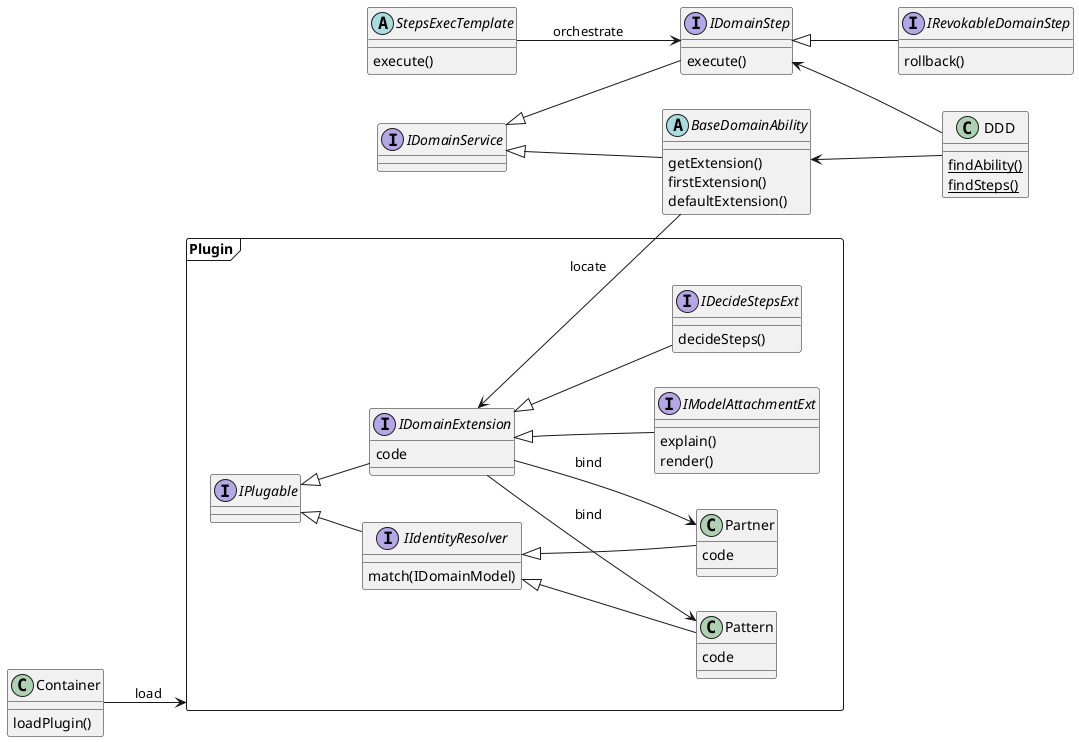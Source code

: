 @startuml
skinparam handwritten false
skinparam shadowing<<with_shadow>> true
left to right direction

package Plugin <<Frame>> {
    interface IIdentityResolver
    interface IDomainExtension
    interface IPlugable
    interface IModelAttachmentExt
    interface IDecideStepsExt
    class Pattern
    class Partner
}

interface IDomainService
interface IDomainStep
IDomainStep : execute()
interface IRevokableDomainStep
IRevokableDomainStep : rollback()
IPlugable <|-- IDomainExtension
IPlugable <|-- IIdentityResolver
IModelAttachmentExt : explain()
IModelAttachmentExt : render()
abstract StepsExecTemplate
abstract BaseDomainAbility
BaseDomainAbility : getExtension()
BaseDomainAbility : firstExtension()
BaseDomainAbility : defaultExtension()
StepsExecTemplate : execute()
DDD : {static} findAbility()
DDD : {static} findSteps()
IDecideStepsExt : decideSteps()
IIdentityResolver : match(IDomainModel)

IDomainService <|-- IDomainStep
IDomainStep <|-- IRevokableDomainStep
IDomainService <|-- BaseDomainAbility

IDomainExtension <|-- IDecideStepsExt
IDomainExtension <|-- IModelAttachmentExt

IIdentityResolver <|-- Pattern
IIdentityResolver <|-- Partner

BaseDomainAbility <-- DDD
IDomainStep <-- DDD

IDomainExtension <-- BaseDomainAbility: locate

IDomainExtension --> Pattern: bind
IDomainExtension --> Partner: bind

Container : loadPlugin()

Container --> Plugin : load

Partner : code
Pattern : code
IDomainExtension : code

StepsExecTemplate --> IDomainStep: orchestrate
@enduml
